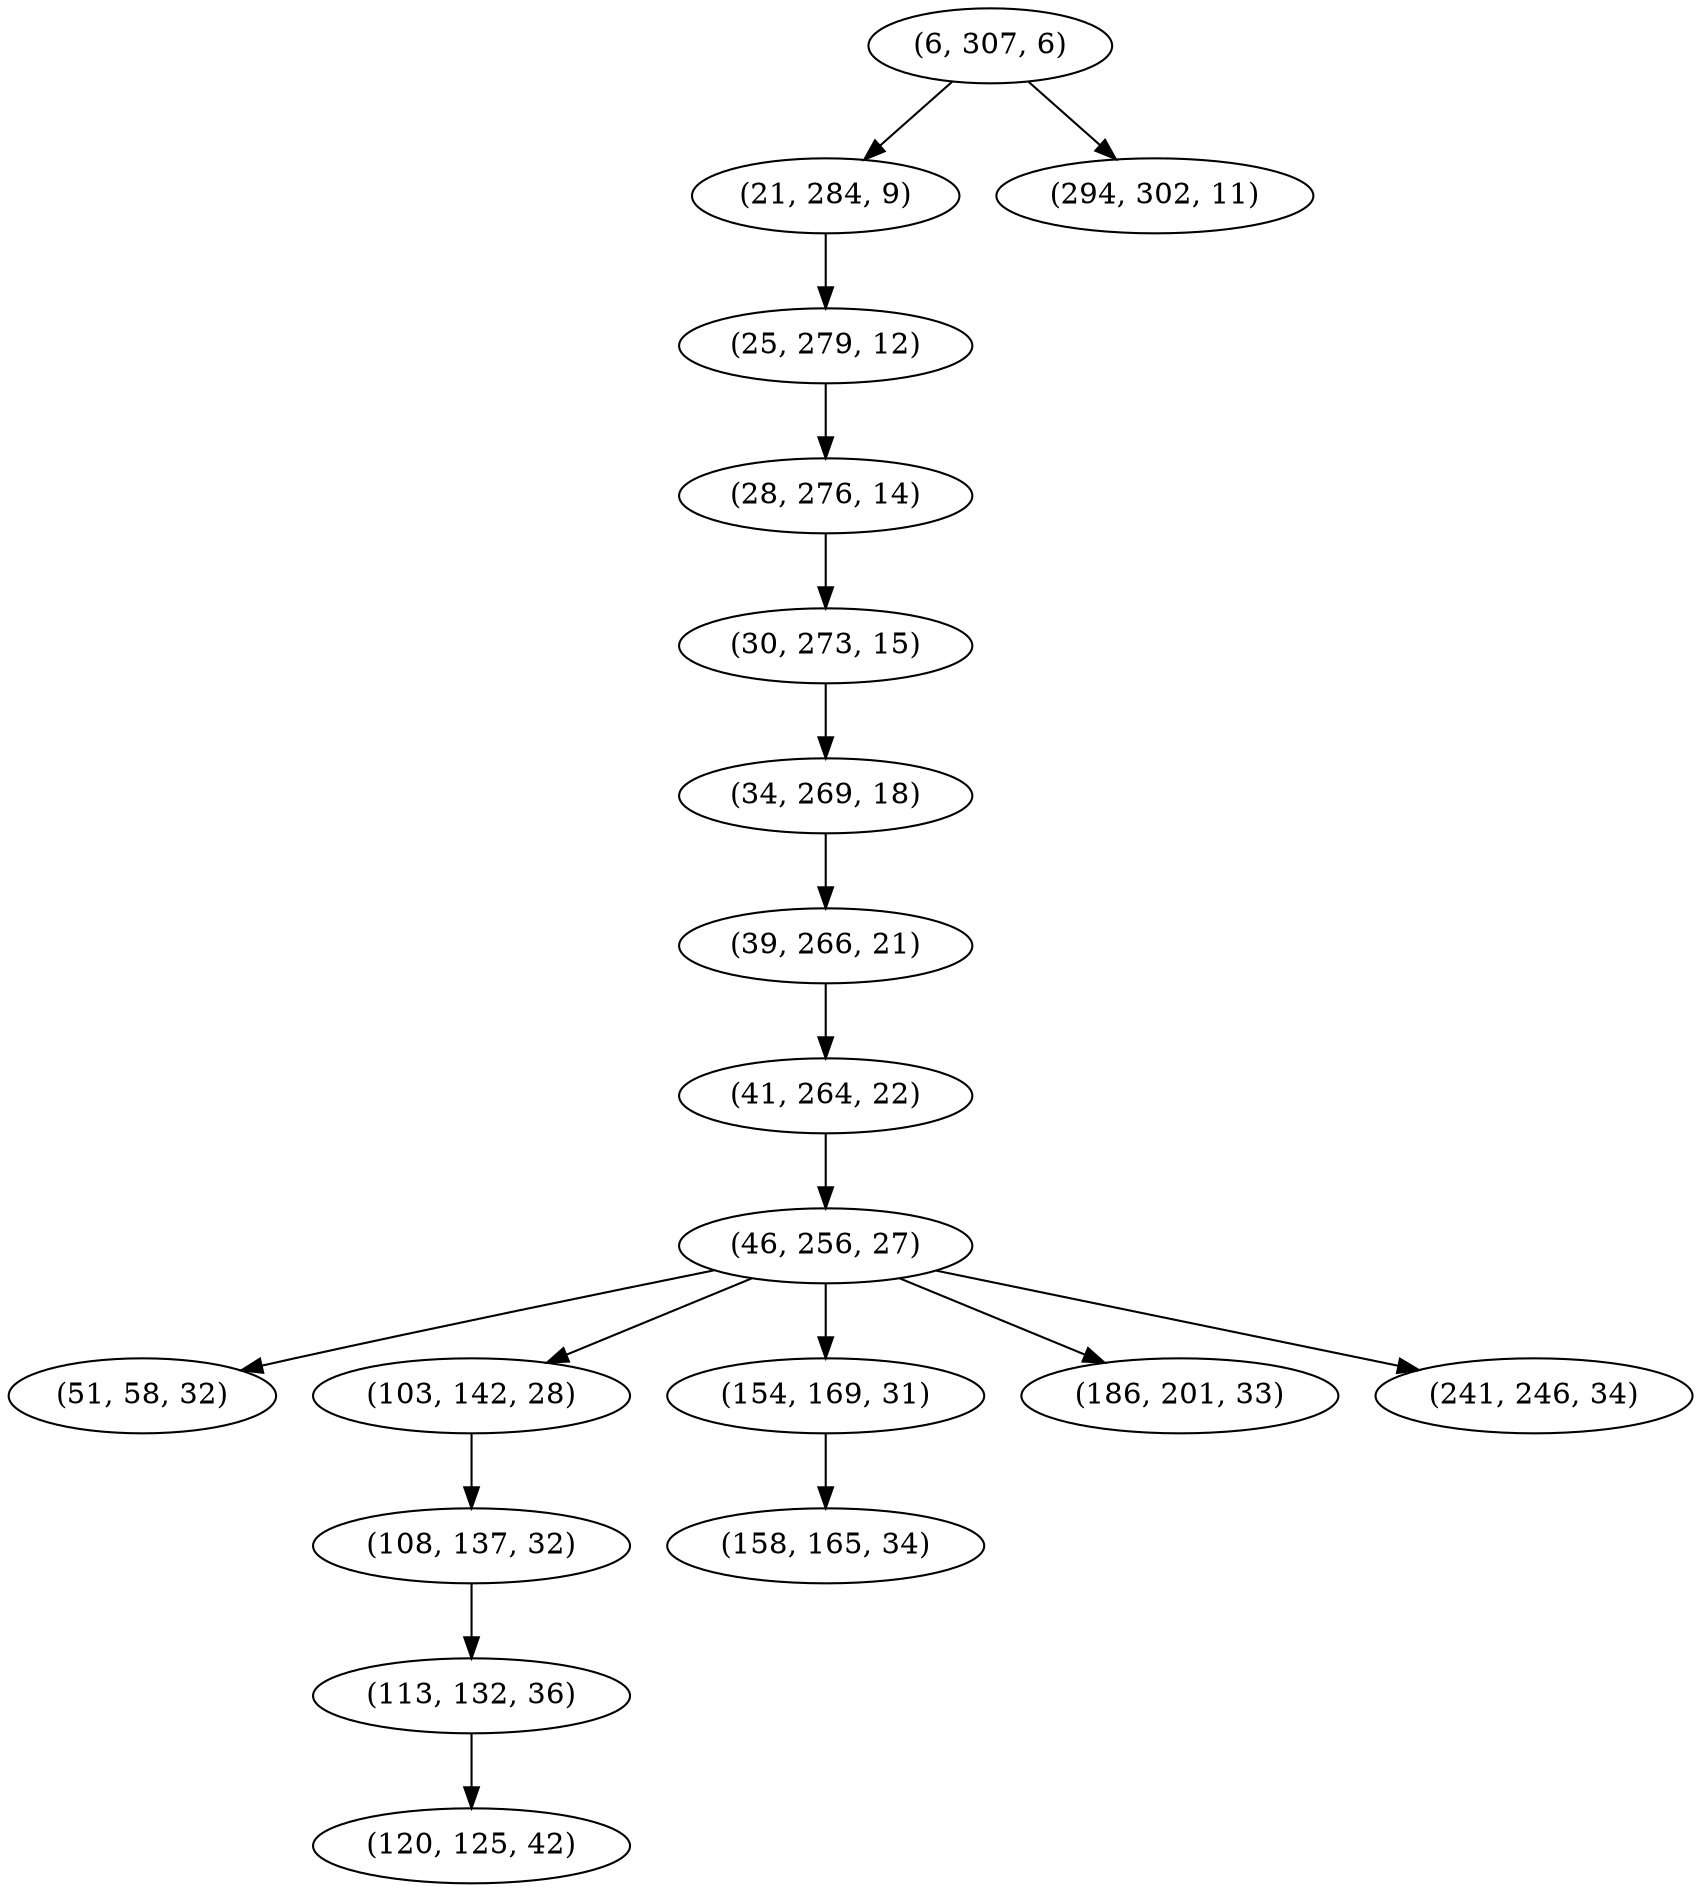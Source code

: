 digraph tree {
    "(6, 307, 6)";
    "(21, 284, 9)";
    "(25, 279, 12)";
    "(28, 276, 14)";
    "(30, 273, 15)";
    "(34, 269, 18)";
    "(39, 266, 21)";
    "(41, 264, 22)";
    "(46, 256, 27)";
    "(51, 58, 32)";
    "(103, 142, 28)";
    "(108, 137, 32)";
    "(113, 132, 36)";
    "(120, 125, 42)";
    "(154, 169, 31)";
    "(158, 165, 34)";
    "(186, 201, 33)";
    "(241, 246, 34)";
    "(294, 302, 11)";
    "(6, 307, 6)" -> "(21, 284, 9)";
    "(6, 307, 6)" -> "(294, 302, 11)";
    "(21, 284, 9)" -> "(25, 279, 12)";
    "(25, 279, 12)" -> "(28, 276, 14)";
    "(28, 276, 14)" -> "(30, 273, 15)";
    "(30, 273, 15)" -> "(34, 269, 18)";
    "(34, 269, 18)" -> "(39, 266, 21)";
    "(39, 266, 21)" -> "(41, 264, 22)";
    "(41, 264, 22)" -> "(46, 256, 27)";
    "(46, 256, 27)" -> "(51, 58, 32)";
    "(46, 256, 27)" -> "(103, 142, 28)";
    "(46, 256, 27)" -> "(154, 169, 31)";
    "(46, 256, 27)" -> "(186, 201, 33)";
    "(46, 256, 27)" -> "(241, 246, 34)";
    "(103, 142, 28)" -> "(108, 137, 32)";
    "(108, 137, 32)" -> "(113, 132, 36)";
    "(113, 132, 36)" -> "(120, 125, 42)";
    "(154, 169, 31)" -> "(158, 165, 34)";
}
